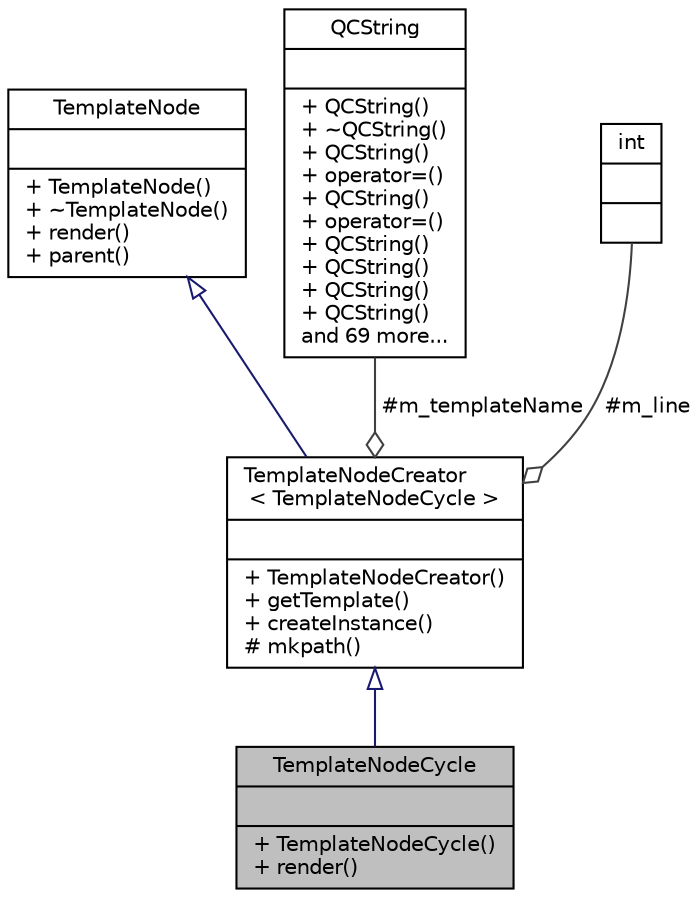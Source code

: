digraph "TemplateNodeCycle"
{
 // LATEX_PDF_SIZE
  edge [fontname="Helvetica",fontsize="10",labelfontname="Helvetica",labelfontsize="10"];
  node [fontname="Helvetica",fontsize="10",shape=record];
  Node1 [label="{TemplateNodeCycle\n||+ TemplateNodeCycle()\l+ render()\l}",height=0.2,width=0.4,color="black", fillcolor="grey75", style="filled", fontcolor="black",tooltip="Class representing an 'cycle' tag in a template."];
  Node2 -> Node1 [dir="back",color="midnightblue",fontsize="10",style="solid",arrowtail="onormal"];
  Node2 [label="{TemplateNodeCreator\l\< TemplateNodeCycle \>\n||+ TemplateNodeCreator()\l+ getTemplate()\l+ createInstance()\l# mkpath()\l}",height=0.2,width=0.4,color="black", fillcolor="white", style="filled",URL="$classTemplateNodeCreator.html",tooltip=" "];
  Node3 -> Node2 [dir="back",color="midnightblue",fontsize="10",style="solid",arrowtail="onormal"];
  Node3 [label="{TemplateNode\n||+ TemplateNode()\l+ ~TemplateNode()\l+ render()\l+ parent()\l}",height=0.2,width=0.4,color="black", fillcolor="white", style="filled",URL="$classTemplateNode.html",tooltip="Base class of all nodes in a template's AST."];
  Node4 -> Node2 [color="grey25",fontsize="10",style="solid",label=" #m_templateName" ,arrowhead="odiamond"];
  Node4 [label="{QCString\n||+ QCString()\l+ ~QCString()\l+ QCString()\l+ operator=()\l+ QCString()\l+ operator=()\l+ QCString()\l+ QCString()\l+ QCString()\l+ QCString()\land 69 more...\l}",height=0.2,width=0.4,color="black", fillcolor="white", style="filled",URL="$classQCString.html",tooltip=" "];
  Node5 -> Node2 [color="grey25",fontsize="10",style="solid",label=" #m_line" ,arrowhead="odiamond"];
  Node5 [label="{int\n||}",height=0.2,width=0.4,color="black", fillcolor="white", style="filled",URL="$classint.html",tooltip=" "];
}
